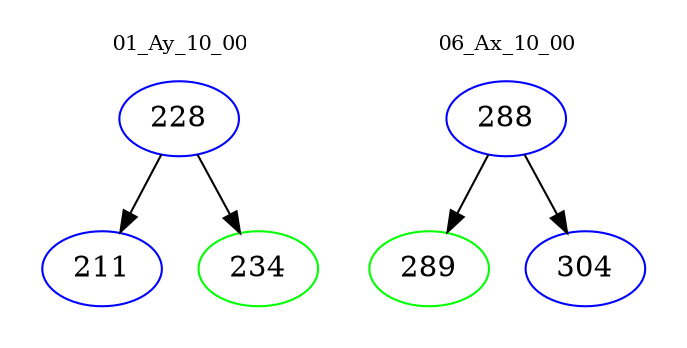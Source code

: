 digraph{
subgraph cluster_0 {
color = white
label = "01_Ay_10_00";
fontsize=10;
T0_228 [label="228", color="blue"]
T0_228 -> T0_211 [color="black"]
T0_211 [label="211", color="blue"]
T0_228 -> T0_234 [color="black"]
T0_234 [label="234", color="green"]
}
subgraph cluster_1 {
color = white
label = "06_Ax_10_00";
fontsize=10;
T1_288 [label="288", color="blue"]
T1_288 -> T1_289 [color="black"]
T1_289 [label="289", color="green"]
T1_288 -> T1_304 [color="black"]
T1_304 [label="304", color="blue"]
}
}
